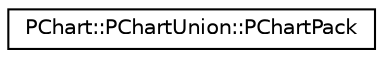 digraph G
{
  edge [fontname="Helvetica",fontsize="10",labelfontname="Helvetica",labelfontsize="10"];
  node [fontname="Helvetica",fontsize="10",shape=record];
  rankdir=LR;
  Node1 [label="PChart::PChartUnion::PChartPack",height=0.2,width=0.4,color="black", fillcolor="white", style="filled",URL="$d6/d5f/structPChart_1_1PChartUnion_1_1PChartPack.html"];
}
